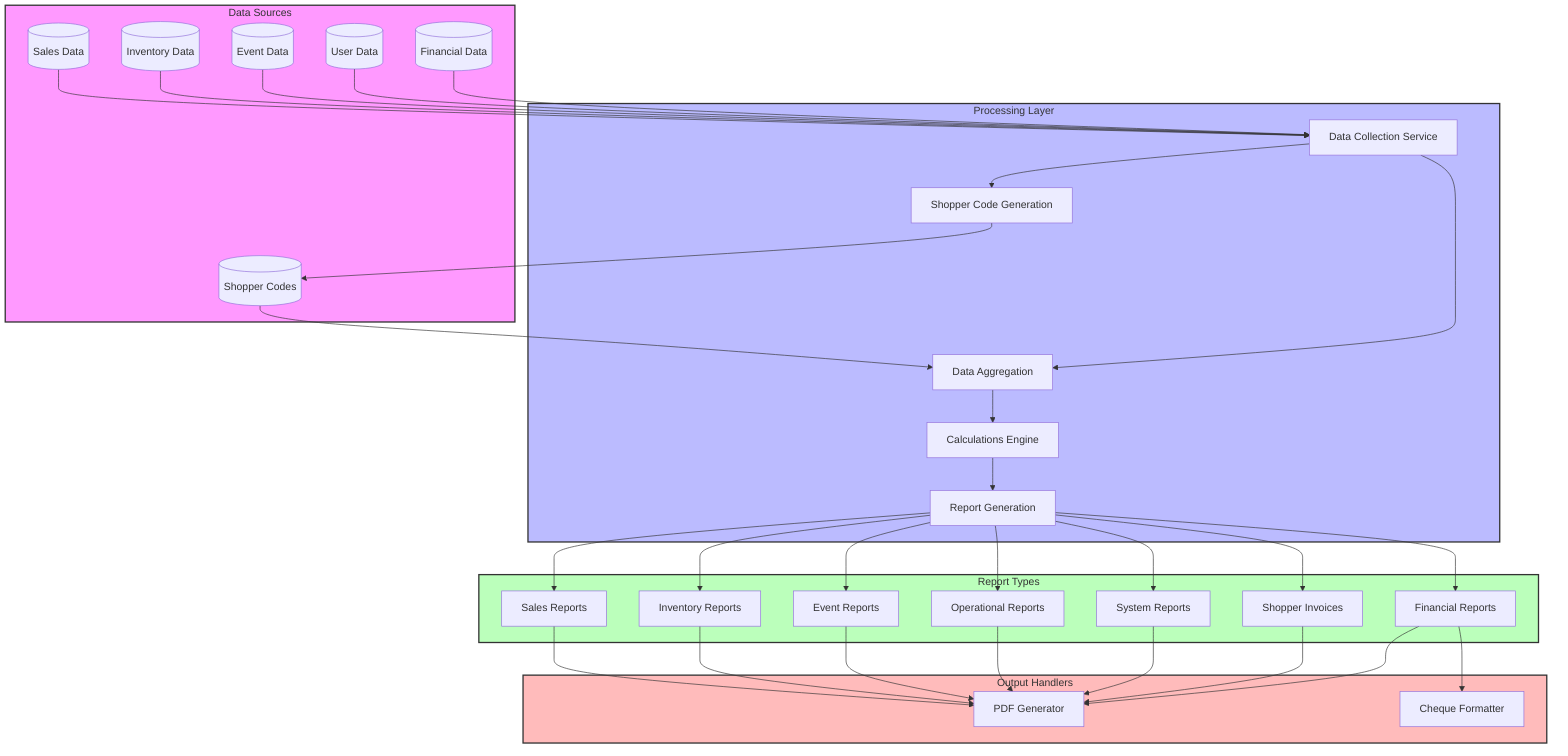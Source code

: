 flowchart TD
    subgraph DataSources[Data Sources]
        Sales[(Sales Data)]
        Inventory[(Inventory Data)]
        Events[(Event Data)]
        Users[(User Data)]
        Financial[(Financial Data)]
        ShopperCodes[(Shopper Codes)]
    end

    subgraph ProcessingLayer[Processing Layer]
        DataCollection[Data Collection Service]
        Aggregation[Data Aggregation]
        Calculation[Calculations Engine]
        Generation[Report Generation]
        ShopperCodeGen[Shopper Code Generation]
    end

    subgraph ReportTypes[Report Types]
        SalesReports[Sales Reports]
        InventoryReports[Inventory Reports]
        EventReports[Event Reports]
        FinancialReports[Financial Reports]
        OperationalReports[Operational Reports]
        SystemReports[System Reports]
        ShopperInvoices[Shopper Invoices]
    end

    subgraph OutputHandlers[Output Handlers]
        PDFGenerator[PDF Generator]
        ChequeFormat[Cheque Formatter]
    end

    %% Data Flow
    Sales & Inventory & Events & Users & Financial --> DataCollection
    DataCollection --> ShopperCodeGen
    ShopperCodeGen --> ShopperCodes
    ShopperCodes --> Aggregation
    DataCollection --> Aggregation
    Aggregation --> Calculation
    Calculation --> Generation

    %% Report Generation Flow
    Generation --> SalesReports & InventoryReports & EventReports & FinancialReports & OperationalReports & SystemReports & ShopperInvoices

    %% Output Processing
    SalesReports & InventoryReports & EventReports & OperationalReports & SystemReports & ShopperInvoices --> PDFGenerator
    FinancialReports --> PDFGenerator & ChequeFormat

    %% Styling
    style DataSources fill:#f9f,stroke:#333,stroke-width:2px
    style ProcessingLayer fill:#bbf,stroke:#333,stroke-width:2px
    style ReportTypes fill:#bfb,stroke:#333,stroke-width:2px
    style OutputHandlers fill:#fbb,stroke:#333,stroke-width:2px
